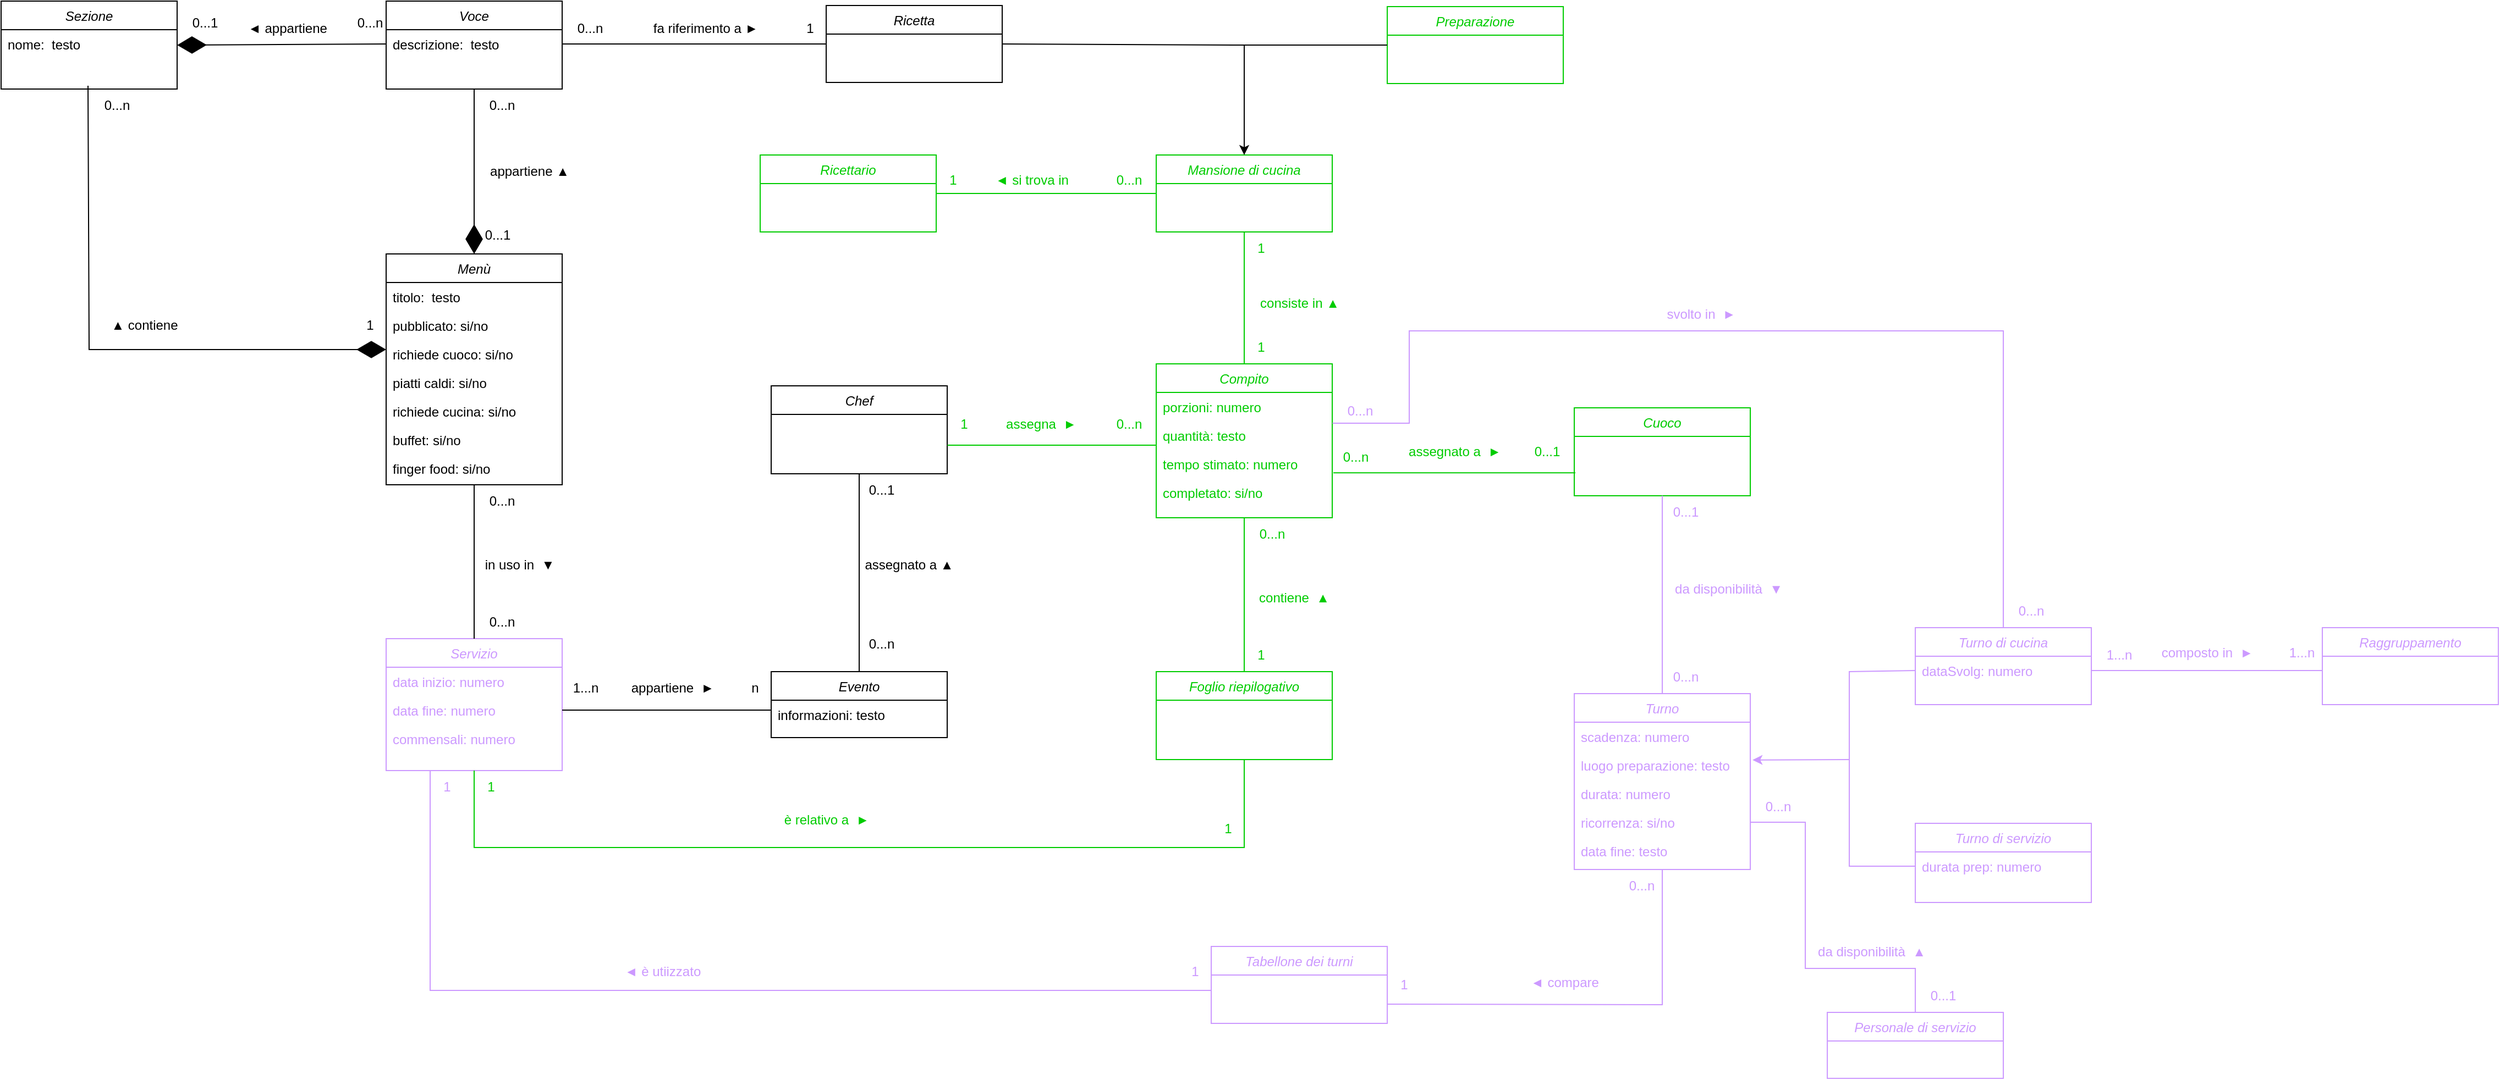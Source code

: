 <mxfile version="24.4.4" type="google">
  <diagram id="C5RBs43oDa-KdzZeNtuy" name="Page-1">
    <mxGraphModel grid="1" page="0" gridSize="10" guides="1" tooltips="1" connect="1" arrows="1" fold="1" pageScale="1" pageWidth="827" pageHeight="1169" math="0" shadow="0">
      <root>
        <mxCell id="WIyWlLk6GJQsqaUBKTNV-0" />
        <mxCell id="WIyWlLk6GJQsqaUBKTNV-1" parent="WIyWlLk6GJQsqaUBKTNV-0" />
        <mxCell id="zkfFHV4jXpPFQw0GAbJ--0" value="Menù" style="swimlane;fontStyle=2;align=center;verticalAlign=top;childLayout=stackLayout;horizontal=1;startSize=26;horizontalStack=0;resizeParent=1;resizeLast=0;collapsible=1;marginBottom=0;rounded=0;shadow=0;strokeWidth=1;" vertex="1" parent="WIyWlLk6GJQsqaUBKTNV-1">
          <mxGeometry x="-60" y="90" width="160" height="210" as="geometry">
            <mxRectangle x="230" y="140" width="160" height="26" as="alternateBounds" />
          </mxGeometry>
        </mxCell>
        <mxCell id="zkfFHV4jXpPFQw0GAbJ--1" value="titolo:  testo" style="text;align=left;verticalAlign=top;spacingLeft=4;spacingRight=4;overflow=hidden;rotatable=0;points=[[0,0.5],[1,0.5]];portConstraint=eastwest;" vertex="1" parent="zkfFHV4jXpPFQw0GAbJ--0">
          <mxGeometry y="26" width="160" height="26" as="geometry" />
        </mxCell>
        <mxCell id="zkfFHV4jXpPFQw0GAbJ--2" value="pubblicato: si/no" style="text;align=left;verticalAlign=top;spacingLeft=4;spacingRight=4;overflow=hidden;rotatable=0;points=[[0,0.5],[1,0.5]];portConstraint=eastwest;rounded=0;shadow=0;html=0;" vertex="1" parent="zkfFHV4jXpPFQw0GAbJ--0">
          <mxGeometry y="52" width="160" height="26" as="geometry" />
        </mxCell>
        <mxCell id="zkfFHV4jXpPFQw0GAbJ--3" value="richiede cuoco: si/no" style="text;align=left;verticalAlign=top;spacingLeft=4;spacingRight=4;overflow=hidden;rotatable=0;points=[[0,0.5],[1,0.5]];portConstraint=eastwest;rounded=0;shadow=0;html=0;" vertex="1" parent="zkfFHV4jXpPFQw0GAbJ--0">
          <mxGeometry y="78" width="160" height="26" as="geometry" />
        </mxCell>
        <mxCell id="mGwqEjagh3BnZBJXl3Ge-1" value="piatti caldi: si/no" style="text;align=left;verticalAlign=top;spacingLeft=4;spacingRight=4;overflow=hidden;rotatable=0;points=[[0,0.5],[1,0.5]];portConstraint=eastwest;rounded=0;shadow=0;html=0;" vertex="1" parent="zkfFHV4jXpPFQw0GAbJ--0">
          <mxGeometry y="104" width="160" height="26" as="geometry" />
        </mxCell>
        <mxCell id="mGwqEjagh3BnZBJXl3Ge-2" value="richiede cucina: si/no" style="text;align=left;verticalAlign=top;spacingLeft=4;spacingRight=4;overflow=hidden;rotatable=0;points=[[0,0.5],[1,0.5]];portConstraint=eastwest;rounded=0;shadow=0;html=0;" vertex="1" parent="zkfFHV4jXpPFQw0GAbJ--0">
          <mxGeometry y="130" width="160" height="26" as="geometry" />
        </mxCell>
        <mxCell id="mGwqEjagh3BnZBJXl3Ge-3" value="buffet: si/no" style="text;align=left;verticalAlign=top;spacingLeft=4;spacingRight=4;overflow=hidden;rotatable=0;points=[[0,0.5],[1,0.5]];portConstraint=eastwest;rounded=0;shadow=0;html=0;" vertex="1" parent="zkfFHV4jXpPFQw0GAbJ--0">
          <mxGeometry y="156" width="160" height="26" as="geometry" />
        </mxCell>
        <mxCell id="mGwqEjagh3BnZBJXl3Ge-4" value="finger food: si/no" style="text;align=left;verticalAlign=top;spacingLeft=4;spacingRight=4;overflow=hidden;rotatable=0;points=[[0,0.5],[1,0.5]];portConstraint=eastwest;rounded=0;shadow=0;html=0;" vertex="1" parent="zkfFHV4jXpPFQw0GAbJ--0">
          <mxGeometry y="182" width="160" height="26" as="geometry" />
        </mxCell>
        <mxCell id="mGwqEjagh3BnZBJXl3Ge-5" value="Voce" style="swimlane;fontStyle=2;align=center;verticalAlign=top;childLayout=stackLayout;horizontal=1;startSize=26;horizontalStack=0;resizeParent=1;resizeLast=0;collapsible=1;marginBottom=0;rounded=0;shadow=0;strokeWidth=1;" vertex="1" parent="WIyWlLk6GJQsqaUBKTNV-1">
          <mxGeometry x="-60" y="-140" width="160" height="80" as="geometry">
            <mxRectangle x="230" y="140" width="160" height="26" as="alternateBounds" />
          </mxGeometry>
        </mxCell>
        <mxCell id="mGwqEjagh3BnZBJXl3Ge-6" value="descrizione:  testo" style="text;align=left;verticalAlign=top;spacingLeft=4;spacingRight=4;overflow=hidden;rotatable=0;points=[[0,0.5],[1,0.5]];portConstraint=eastwest;" vertex="1" parent="mGwqEjagh3BnZBJXl3Ge-5">
          <mxGeometry y="26" width="160" height="26" as="geometry" />
        </mxCell>
        <mxCell id="mGwqEjagh3BnZBJXl3Ge-14" value="&lt;div&gt;appartiene ▲&lt;/div&gt;" style="text;html=1;align=center;verticalAlign=middle;resizable=0;points=[];autosize=1;strokeColor=none;fillColor=none;" vertex="1" parent="WIyWlLk6GJQsqaUBKTNV-1">
          <mxGeometry x="20" width="100" height="30" as="geometry" />
        </mxCell>
        <mxCell id="mGwqEjagh3BnZBJXl3Ge-15" value="Sezione" style="swimlane;fontStyle=2;align=center;verticalAlign=top;childLayout=stackLayout;horizontal=1;startSize=26;horizontalStack=0;resizeParent=1;resizeLast=0;collapsible=1;marginBottom=0;rounded=0;shadow=0;strokeWidth=1;" vertex="1" parent="WIyWlLk6GJQsqaUBKTNV-1">
          <mxGeometry x="-410" y="-140" width="160" height="80" as="geometry">
            <mxRectangle x="230" y="140" width="160" height="26" as="alternateBounds" />
          </mxGeometry>
        </mxCell>
        <mxCell id="mGwqEjagh3BnZBJXl3Ge-16" value="nome:  testo" style="text;align=left;verticalAlign=top;spacingLeft=4;spacingRight=4;overflow=hidden;rotatable=0;points=[[0,0.5],[1,0.5]];portConstraint=eastwest;" vertex="1" parent="mGwqEjagh3BnZBJXl3Ge-15">
          <mxGeometry y="26" width="160" height="26" as="geometry" />
        </mxCell>
        <mxCell id="mGwqEjagh3BnZBJXl3Ge-20" value="◄ appartiene" style="text;html=1;align=center;verticalAlign=middle;resizable=0;points=[];autosize=1;strokeColor=none;fillColor=none;" vertex="1" parent="WIyWlLk6GJQsqaUBKTNV-1">
          <mxGeometry x="-200" y="-130" width="100" height="30" as="geometry" />
        </mxCell>
        <mxCell id="mGwqEjagh3BnZBJXl3Ge-24" value="▲ contiene" style="text;html=1;align=center;verticalAlign=middle;resizable=0;points=[];autosize=1;strokeColor=none;fillColor=none;" vertex="1" parent="WIyWlLk6GJQsqaUBKTNV-1">
          <mxGeometry x="-320" y="140" width="80" height="30" as="geometry" />
        </mxCell>
        <mxCell id="mGwqEjagh3BnZBJXl3Ge-26" value="Ricetta" style="swimlane;fontStyle=2;align=center;verticalAlign=top;childLayout=stackLayout;horizontal=1;startSize=26;horizontalStack=0;resizeParent=1;resizeLast=0;collapsible=1;marginBottom=0;rounded=0;shadow=0;strokeWidth=1;" vertex="1" parent="WIyWlLk6GJQsqaUBKTNV-1">
          <mxGeometry x="340" y="-136" width="160" height="70" as="geometry">
            <mxRectangle x="230" y="140" width="160" height="26" as="alternateBounds" />
          </mxGeometry>
        </mxCell>
        <mxCell id="mGwqEjagh3BnZBJXl3Ge-33" value="0...n" style="text;html=1;align=center;verticalAlign=middle;resizable=0;points=[];autosize=1;strokeColor=none;fillColor=none;" vertex="1" parent="WIyWlLk6GJQsqaUBKTNV-1">
          <mxGeometry x="-100" y="-135" width="50" height="30" as="geometry" />
        </mxCell>
        <mxCell id="mGwqEjagh3BnZBJXl3Ge-34" value="0...1" style="text;html=1;align=center;verticalAlign=middle;resizable=0;points=[];autosize=1;strokeColor=none;fillColor=none;" vertex="1" parent="WIyWlLk6GJQsqaUBKTNV-1">
          <mxGeometry x="-250" y="-135" width="50" height="30" as="geometry" />
        </mxCell>
        <mxCell id="mGwqEjagh3BnZBJXl3Ge-36" value="0...n" style="text;html=1;align=center;verticalAlign=middle;resizable=0;points=[];autosize=1;strokeColor=none;fillColor=none;" vertex="1" parent="WIyWlLk6GJQsqaUBKTNV-1">
          <mxGeometry x="20" y="-60" width="50" height="30" as="geometry" />
        </mxCell>
        <mxCell id="mGwqEjagh3BnZBJXl3Ge-37" value="0...1" style="text;html=1;align=center;verticalAlign=middle;resizable=0;points=[];autosize=1;strokeColor=none;fillColor=none;" vertex="1" parent="WIyWlLk6GJQsqaUBKTNV-1">
          <mxGeometry x="16" y="58" width="50" height="30" as="geometry" />
        </mxCell>
        <mxCell id="mGwqEjagh3BnZBJXl3Ge-39" value="1" style="text;html=1;align=center;verticalAlign=middle;resizable=0;points=[];autosize=1;strokeColor=none;fillColor=none;" vertex="1" parent="WIyWlLk6GJQsqaUBKTNV-1">
          <mxGeometry x="-90" y="140" width="30" height="30" as="geometry" />
        </mxCell>
        <mxCell id="mGwqEjagh3BnZBJXl3Ge-40" value="0...n" style="text;html=1;align=center;verticalAlign=middle;resizable=0;points=[];autosize=1;strokeColor=none;fillColor=none;" vertex="1" parent="WIyWlLk6GJQsqaUBKTNV-1">
          <mxGeometry x="-330" y="-60" width="50" height="30" as="geometry" />
        </mxCell>
        <mxCell id="mGwqEjagh3BnZBJXl3Ge-42" value="" style="endArrow=none;html=1;rounded=0;entryX=0;entryY=0.5;entryDx=0;entryDy=0;exitX=1;exitY=0.5;exitDx=0;exitDy=0;" edge="1" parent="WIyWlLk6GJQsqaUBKTNV-1" source="mGwqEjagh3BnZBJXl3Ge-6" target="mGwqEjagh3BnZBJXl3Ge-26">
          <mxGeometry width="50" height="50" relative="1" as="geometry">
            <mxPoint x="150" y="-60" as="sourcePoint" />
            <mxPoint x="200" y="-110" as="targetPoint" />
          </mxGeometry>
        </mxCell>
        <mxCell id="mGwqEjagh3BnZBJXl3Ge-43" value="0...n" style="text;html=1;align=center;verticalAlign=middle;resizable=0;points=[];autosize=1;strokeColor=none;fillColor=none;" vertex="1" parent="WIyWlLk6GJQsqaUBKTNV-1">
          <mxGeometry x="100" y="-130" width="50" height="30" as="geometry" />
        </mxCell>
        <mxCell id="mGwqEjagh3BnZBJXl3Ge-44" value="1" style="text;html=1;align=center;verticalAlign=middle;resizable=0;points=[];autosize=1;strokeColor=none;fillColor=none;" vertex="1" parent="WIyWlLk6GJQsqaUBKTNV-1">
          <mxGeometry x="310" y="-130" width="30" height="30" as="geometry" />
        </mxCell>
        <mxCell id="mGwqEjagh3BnZBJXl3Ge-45" value="fa riferimento a ►" style="text;html=1;align=center;verticalAlign=middle;resizable=0;points=[];autosize=1;strokeColor=none;fillColor=none;" vertex="1" parent="WIyWlLk6GJQsqaUBKTNV-1">
          <mxGeometry x="170" y="-130" width="120" height="30" as="geometry" />
        </mxCell>
        <mxCell id="mGwqEjagh3BnZBJXl3Ge-46" value="Preparazione" style="swimlane;fontStyle=2;align=center;verticalAlign=top;childLayout=stackLayout;horizontal=1;startSize=26;horizontalStack=0;resizeParent=1;resizeLast=0;collapsible=1;marginBottom=0;rounded=0;shadow=0;strokeWidth=1;strokeColor=#00CC00;fontColor=#00CC00;" vertex="1" parent="WIyWlLk6GJQsqaUBKTNV-1">
          <mxGeometry x="850" y="-135" width="160" height="70" as="geometry">
            <mxRectangle x="230" y="140" width="160" height="26" as="alternateBounds" />
          </mxGeometry>
        </mxCell>
        <mxCell id="mGwqEjagh3BnZBJXl3Ge-47" value="" style="endArrow=none;html=1;rounded=0;entryX=0;entryY=0.5;entryDx=0;entryDy=0;exitX=1;exitY=0.5;exitDx=0;exitDy=0;" edge="1" parent="WIyWlLk6GJQsqaUBKTNV-1" source="mGwqEjagh3BnZBJXl3Ge-26" target="mGwqEjagh3BnZBJXl3Ge-46">
          <mxGeometry width="50" height="50" relative="1" as="geometry">
            <mxPoint x="570" y="-70" as="sourcePoint" />
            <mxPoint x="620" y="-120" as="targetPoint" />
            <Array as="points">
              <mxPoint x="710" y="-100" />
            </Array>
          </mxGeometry>
        </mxCell>
        <mxCell id="mGwqEjagh3BnZBJXl3Ge-48" value="Mansione di cucina" style="swimlane;fontStyle=2;align=center;verticalAlign=top;childLayout=stackLayout;horizontal=1;startSize=26;horizontalStack=0;resizeParent=1;resizeLast=0;collapsible=1;marginBottom=0;rounded=0;shadow=0;strokeWidth=1;strokeColor=#00CC00;fontColor=#00CC00;" vertex="1" parent="WIyWlLk6GJQsqaUBKTNV-1">
          <mxGeometry x="640" width="160" height="70" as="geometry">
            <mxRectangle x="230" y="140" width="160" height="26" as="alternateBounds" />
          </mxGeometry>
        </mxCell>
        <mxCell id="mGwqEjagh3BnZBJXl3Ge-49" value="Servizio" style="swimlane;fontStyle=2;align=center;verticalAlign=top;childLayout=stackLayout;horizontal=1;startSize=26;horizontalStack=0;resizeParent=1;resizeLast=0;collapsible=1;marginBottom=0;rounded=0;shadow=0;strokeWidth=1;fontColor=#CC99FF;strokeColor=#CC99FF;" vertex="1" parent="WIyWlLk6GJQsqaUBKTNV-1">
          <mxGeometry x="-60" y="440" width="160" height="120" as="geometry">
            <mxRectangle x="230" y="140" width="160" height="26" as="alternateBounds" />
          </mxGeometry>
        </mxCell>
        <mxCell id="mGwqEjagh3BnZBJXl3Ge-50" value="data inizio: numero" style="text;align=left;verticalAlign=top;spacingLeft=4;spacingRight=4;overflow=hidden;rotatable=0;points=[[0,0.5],[1,0.5]];portConstraint=eastwest;fontColor=#CC99FF;" vertex="1" parent="mGwqEjagh3BnZBJXl3Ge-49">
          <mxGeometry y="26" width="160" height="26" as="geometry" />
        </mxCell>
        <mxCell id="mGwqEjagh3BnZBJXl3Ge-51" value="data fine: numero" style="text;align=left;verticalAlign=top;spacingLeft=4;spacingRight=4;overflow=hidden;rotatable=0;points=[[0,0.5],[1,0.5]];portConstraint=eastwest;rounded=0;shadow=0;html=0;fontColor=#CC99FF;" vertex="1" parent="mGwqEjagh3BnZBJXl3Ge-49">
          <mxGeometry y="52" width="160" height="26" as="geometry" />
        </mxCell>
        <mxCell id="mGwqEjagh3BnZBJXl3Ge-52" value="commensali: numero" style="text;align=left;verticalAlign=top;spacingLeft=4;spacingRight=4;overflow=hidden;rotatable=0;points=[[0,0.5],[1,0.5]];portConstraint=eastwest;rounded=0;shadow=0;html=0;fontColor=#CC99FF;" vertex="1" parent="mGwqEjagh3BnZBJXl3Ge-49">
          <mxGeometry y="78" width="160" height="26" as="geometry" />
        </mxCell>
        <mxCell id="mGwqEjagh3BnZBJXl3Ge-58" value="" style="endArrow=none;html=1;rounded=0;entryX=0.5;entryY=1;entryDx=0;entryDy=0;exitX=0.5;exitY=0;exitDx=0;exitDy=0;" edge="1" parent="WIyWlLk6GJQsqaUBKTNV-1" source="mGwqEjagh3BnZBJXl3Ge-49" target="zkfFHV4jXpPFQw0GAbJ--0">
          <mxGeometry width="50" height="50" relative="1" as="geometry">
            <mxPoint x="-20" y="410" as="sourcePoint" />
            <mxPoint x="30" y="360" as="targetPoint" />
          </mxGeometry>
        </mxCell>
        <mxCell id="mGwqEjagh3BnZBJXl3Ge-59" value="0...n" style="text;html=1;align=center;verticalAlign=middle;resizable=0;points=[];autosize=1;strokeColor=none;fillColor=none;" vertex="1" parent="WIyWlLk6GJQsqaUBKTNV-1">
          <mxGeometry x="20" y="300" width="50" height="30" as="geometry" />
        </mxCell>
        <mxCell id="mGwqEjagh3BnZBJXl3Ge-60" value="0...n" style="text;html=1;align=center;verticalAlign=middle;resizable=0;points=[];autosize=1;strokeColor=none;fillColor=none;" vertex="1" parent="WIyWlLk6GJQsqaUBKTNV-1">
          <mxGeometry x="20" y="410" width="50" height="30" as="geometry" />
        </mxCell>
        <mxCell id="mGwqEjagh3BnZBJXl3Ge-62" value="in uso in&amp;nbsp; ▼" style="text;html=1;align=center;verticalAlign=middle;resizable=0;points=[];autosize=1;strokeColor=none;fillColor=none;" vertex="1" parent="WIyWlLk6GJQsqaUBKTNV-1">
          <mxGeometry x="16" y="358" width="90" height="30" as="geometry" />
        </mxCell>
        <mxCell id="mGwqEjagh3BnZBJXl3Ge-63" value="Compito" style="swimlane;fontStyle=2;align=center;verticalAlign=top;childLayout=stackLayout;horizontal=1;startSize=26;horizontalStack=0;resizeParent=1;resizeLast=0;collapsible=1;marginBottom=0;rounded=0;shadow=0;strokeWidth=1;strokeColor=#00CC00;fontColor=#00CC00;" vertex="1" parent="WIyWlLk6GJQsqaUBKTNV-1">
          <mxGeometry x="640" y="190" width="160" height="140" as="geometry">
            <mxRectangle x="230" y="140" width="160" height="26" as="alternateBounds" />
          </mxGeometry>
        </mxCell>
        <mxCell id="mGwqEjagh3BnZBJXl3Ge-84" value="porzioni: numero&#xa;" style="text;align=left;verticalAlign=top;spacingLeft=4;spacingRight=4;overflow=hidden;rotatable=0;points=[[0,0.5],[1,0.5]];portConstraint=eastwest;fontColor=#00CC00;" vertex="1" parent="mGwqEjagh3BnZBJXl3Ge-63">
          <mxGeometry y="26" width="160" height="26" as="geometry" />
        </mxCell>
        <mxCell id="mGwqEjagh3BnZBJXl3Ge-85" value="quantità: testo&#xa;" style="text;align=left;verticalAlign=top;spacingLeft=4;spacingRight=4;overflow=hidden;rotatable=0;points=[[0,0.5],[1,0.5]];portConstraint=eastwest;fontColor=#00CC00;" vertex="1" parent="mGwqEjagh3BnZBJXl3Ge-63">
          <mxGeometry y="52" width="160" height="26" as="geometry" />
        </mxCell>
        <mxCell id="mGwqEjagh3BnZBJXl3Ge-86" value="tempo stimato: numero" style="text;align=left;verticalAlign=top;spacingLeft=4;spacingRight=4;overflow=hidden;rotatable=0;points=[[0,0.5],[1,0.5]];portConstraint=eastwest;fontColor=#00CC00;" vertex="1" parent="mGwqEjagh3BnZBJXl3Ge-63">
          <mxGeometry y="78" width="160" height="26" as="geometry" />
        </mxCell>
        <mxCell id="mGwqEjagh3BnZBJXl3Ge-87" value="completato: si/no" style="text;align=left;verticalAlign=top;spacingLeft=4;spacingRight=4;overflow=hidden;rotatable=0;points=[[0,0.5],[1,0.5]];portConstraint=eastwest;fontColor=#00CC00;" vertex="1" parent="mGwqEjagh3BnZBJXl3Ge-63">
          <mxGeometry y="104" width="160" height="26" as="geometry" />
        </mxCell>
        <mxCell id="mGwqEjagh3BnZBJXl3Ge-64" value="Evento" style="swimlane;fontStyle=2;align=center;verticalAlign=top;childLayout=stackLayout;horizontal=1;startSize=26;horizontalStack=0;resizeParent=1;resizeLast=0;collapsible=1;marginBottom=0;rounded=0;shadow=0;strokeWidth=1;" vertex="1" parent="WIyWlLk6GJQsqaUBKTNV-1">
          <mxGeometry x="290" y="470" width="160" height="60" as="geometry">
            <mxRectangle x="230" y="140" width="160" height="26" as="alternateBounds" />
          </mxGeometry>
        </mxCell>
        <mxCell id="mGwqEjagh3BnZBJXl3Ge-65" value="informazioni: testo" style="text;align=left;verticalAlign=top;spacingLeft=4;spacingRight=4;overflow=hidden;rotatable=0;points=[[0,0.5],[1,0.5]];portConstraint=eastwest;" vertex="1" parent="mGwqEjagh3BnZBJXl3Ge-64">
          <mxGeometry y="26" width="160" height="26" as="geometry" />
        </mxCell>
        <mxCell id="mGwqEjagh3BnZBJXl3Ge-68" value="Chef" style="swimlane;fontStyle=2;align=center;verticalAlign=top;childLayout=stackLayout;horizontal=1;startSize=26;horizontalStack=0;resizeParent=1;resizeLast=0;collapsible=1;marginBottom=0;rounded=0;shadow=0;strokeWidth=1;" vertex="1" parent="WIyWlLk6GJQsqaUBKTNV-1">
          <mxGeometry x="290" y="210" width="160" height="80" as="geometry">
            <mxRectangle x="230" y="140" width="160" height="26" as="alternateBounds" />
          </mxGeometry>
        </mxCell>
        <mxCell id="mGwqEjagh3BnZBJXl3Ge-72" value="Ricettario" style="swimlane;fontStyle=2;align=center;verticalAlign=top;childLayout=stackLayout;horizontal=1;startSize=26;horizontalStack=0;resizeParent=1;resizeLast=0;collapsible=1;marginBottom=0;rounded=0;shadow=0;strokeWidth=1;strokeColor=#00CC00;fontColor=#00CC00;" vertex="1" parent="WIyWlLk6GJQsqaUBKTNV-1">
          <mxGeometry x="280" width="160" height="70" as="geometry">
            <mxRectangle x="230" y="140" width="160" height="26" as="alternateBounds" />
          </mxGeometry>
        </mxCell>
        <mxCell id="mGwqEjagh3BnZBJXl3Ge-73" value="" style="endArrow=classic;html=1;rounded=0;entryX=0.5;entryY=0;entryDx=0;entryDy=0;" edge="1" parent="WIyWlLk6GJQsqaUBKTNV-1" target="mGwqEjagh3BnZBJXl3Ge-48">
          <mxGeometry width="50" height="50" relative="1" as="geometry">
            <mxPoint x="720" y="-100" as="sourcePoint" />
            <mxPoint x="730" y="-50" as="targetPoint" />
          </mxGeometry>
        </mxCell>
        <mxCell id="mGwqEjagh3BnZBJXl3Ge-74" value="" style="endArrow=none;html=1;rounded=0;entryX=0;entryY=0.5;entryDx=0;entryDy=0;exitX=1;exitY=0.5;exitDx=0;exitDy=0;strokeColor=#00CC00;" edge="1" parent="WIyWlLk6GJQsqaUBKTNV-1" source="mGwqEjagh3BnZBJXl3Ge-72" target="mGwqEjagh3BnZBJXl3Ge-48">
          <mxGeometry width="50" height="50" relative="1" as="geometry">
            <mxPoint x="500" y="110" as="sourcePoint" />
            <mxPoint x="550" y="60" as="targetPoint" />
          </mxGeometry>
        </mxCell>
        <mxCell id="mGwqEjagh3BnZBJXl3Ge-75" value="0...n" style="text;html=1;align=center;verticalAlign=middle;resizable=0;points=[];autosize=1;strokeColor=none;fillColor=none;fontColor=#00CC00;" vertex="1" parent="WIyWlLk6GJQsqaUBKTNV-1">
          <mxGeometry x="590" y="8" width="50" height="30" as="geometry" />
        </mxCell>
        <mxCell id="mGwqEjagh3BnZBJXl3Ge-76" value="1" style="text;html=1;align=center;verticalAlign=middle;resizable=0;points=[];autosize=1;strokeColor=none;fillColor=none;fontColor=#00CC00;" vertex="1" parent="WIyWlLk6GJQsqaUBKTNV-1">
          <mxGeometry x="440" y="8" width="30" height="30" as="geometry" />
        </mxCell>
        <mxCell id="mGwqEjagh3BnZBJXl3Ge-77" value="&amp;nbsp;◄ si trova in" style="text;html=1;align=center;verticalAlign=middle;resizable=0;points=[];autosize=1;strokeColor=none;fillColor=none;fontColor=#00CC00;" vertex="1" parent="WIyWlLk6GJQsqaUBKTNV-1">
          <mxGeometry x="480" y="8" width="90" height="30" as="geometry" />
        </mxCell>
        <mxCell id="mGwqEjagh3BnZBJXl3Ge-78" value="" style="endArrow=none;html=1;rounded=0;entryX=0;entryY=0.5;entryDx=0;entryDy=0;exitX=1;exitY=0.5;exitDx=0;exitDy=0;" edge="1" parent="WIyWlLk6GJQsqaUBKTNV-1" source="mGwqEjagh3BnZBJXl3Ge-51">
          <mxGeometry width="50" height="50" relative="1" as="geometry">
            <mxPoint x="160" y="530" as="sourcePoint" />
            <mxPoint x="290" y="505" as="targetPoint" />
          </mxGeometry>
        </mxCell>
        <mxCell id="mGwqEjagh3BnZBJXl3Ge-79" value="" style="endArrow=none;html=1;rounded=0;entryX=0.5;entryY=1;entryDx=0;entryDy=0;exitX=0.5;exitY=0;exitDx=0;exitDy=0;" edge="1" parent="WIyWlLk6GJQsqaUBKTNV-1" source="mGwqEjagh3BnZBJXl3Ge-64" target="mGwqEjagh3BnZBJXl3Ge-68">
          <mxGeometry width="50" height="50" relative="1" as="geometry">
            <mxPoint x="320" y="390" as="sourcePoint" />
            <mxPoint x="370" y="340" as="targetPoint" />
          </mxGeometry>
        </mxCell>
        <mxCell id="mGwqEjagh3BnZBJXl3Ge-80" value="" style="endArrow=none;html=1;rounded=0;exitX=1.001;exitY=1.078;exitDx=0;exitDy=0;exitPerimeter=0;strokeColor=#00CC00;" edge="1" parent="WIyWlLk6GJQsqaUBKTNV-1">
          <mxGeometry width="50" height="50" relative="1" as="geometry">
            <mxPoint x="450.16" y="264.028" as="sourcePoint" />
            <mxPoint x="640" y="264" as="targetPoint" />
          </mxGeometry>
        </mxCell>
        <mxCell id="mGwqEjagh3BnZBJXl3Ge-81" value="" style="endArrow=none;html=1;rounded=0;entryX=0.5;entryY=1;entryDx=0;entryDy=0;exitX=0.5;exitY=0;exitDx=0;exitDy=0;strokeColor=#00CC00;" edge="1" parent="WIyWlLk6GJQsqaUBKTNV-1" source="mGwqEjagh3BnZBJXl3Ge-63" target="mGwqEjagh3BnZBJXl3Ge-48">
          <mxGeometry width="50" height="50" relative="1" as="geometry">
            <mxPoint x="680" y="160" as="sourcePoint" />
            <mxPoint x="730" y="110" as="targetPoint" />
          </mxGeometry>
        </mxCell>
        <mxCell id="mGwqEjagh3BnZBJXl3Ge-89" value="1" style="text;html=1;align=center;verticalAlign=middle;resizable=0;points=[];autosize=1;strokeColor=none;fillColor=none;fontColor=#00CC00;" vertex="1" parent="WIyWlLk6GJQsqaUBKTNV-1">
          <mxGeometry x="720" y="160" width="30" height="30" as="geometry" />
        </mxCell>
        <mxCell id="mGwqEjagh3BnZBJXl3Ge-90" value="1" style="text;html=1;align=center;verticalAlign=middle;resizable=0;points=[];autosize=1;strokeColor=none;fillColor=none;fontColor=#00CC00;" vertex="1" parent="WIyWlLk6GJQsqaUBKTNV-1">
          <mxGeometry x="720" y="70" width="30" height="30" as="geometry" />
        </mxCell>
        <mxCell id="mGwqEjagh3BnZBJXl3Ge-91" value="consiste in ▲" style="text;html=1;align=center;verticalAlign=middle;resizable=0;points=[];autosize=1;strokeColor=none;fillColor=none;fontColor=#00CC00;" vertex="1" parent="WIyWlLk6GJQsqaUBKTNV-1">
          <mxGeometry x="720" y="120" width="100" height="30" as="geometry" />
        </mxCell>
        <mxCell id="mGwqEjagh3BnZBJXl3Ge-92" value="1" style="text;html=1;align=center;verticalAlign=middle;resizable=0;points=[];autosize=1;strokeColor=none;fillColor=none;fontColor=#00CC00;" vertex="1" parent="WIyWlLk6GJQsqaUBKTNV-1">
          <mxGeometry x="450" y="230" width="30" height="30" as="geometry" />
        </mxCell>
        <mxCell id="mGwqEjagh3BnZBJXl3Ge-93" value="0...n" style="text;html=1;align=center;verticalAlign=middle;resizable=0;points=[];autosize=1;strokeColor=none;fillColor=none;fontColor=#00CC00;" vertex="1" parent="WIyWlLk6GJQsqaUBKTNV-1">
          <mxGeometry x="590" y="230" width="50" height="30" as="geometry" />
        </mxCell>
        <mxCell id="mGwqEjagh3BnZBJXl3Ge-94" value="assegna&amp;nbsp; ►" style="text;html=1;align=center;verticalAlign=middle;resizable=0;points=[];autosize=1;strokeColor=none;fillColor=none;fontColor=#00CC00;" vertex="1" parent="WIyWlLk6GJQsqaUBKTNV-1">
          <mxGeometry x="490" y="230" width="90" height="30" as="geometry" />
        </mxCell>
        <mxCell id="mGwqEjagh3BnZBJXl3Ge-95" value="0...1" style="text;html=1;align=center;verticalAlign=middle;resizable=0;points=[];autosize=1;strokeColor=none;fillColor=none;" vertex="1" parent="WIyWlLk6GJQsqaUBKTNV-1">
          <mxGeometry x="365" y="290" width="50" height="30" as="geometry" />
        </mxCell>
        <mxCell id="mGwqEjagh3BnZBJXl3Ge-96" value="0...n" style="text;html=1;align=center;verticalAlign=middle;resizable=0;points=[];autosize=1;strokeColor=none;fillColor=none;" vertex="1" parent="WIyWlLk6GJQsqaUBKTNV-1">
          <mxGeometry x="365" y="430" width="50" height="30" as="geometry" />
        </mxCell>
        <mxCell id="mGwqEjagh3BnZBJXl3Ge-97" value="assegnato a ▲" style="text;html=1;align=center;verticalAlign=middle;resizable=0;points=[];autosize=1;strokeColor=none;fillColor=none;" vertex="1" parent="WIyWlLk6GJQsqaUBKTNV-1">
          <mxGeometry x="365" y="358" width="100" height="30" as="geometry" />
        </mxCell>
        <mxCell id="mGwqEjagh3BnZBJXl3Ge-98" value="1...n" style="text;html=1;align=center;verticalAlign=middle;resizable=0;points=[];autosize=1;strokeColor=none;fillColor=none;" vertex="1" parent="WIyWlLk6GJQsqaUBKTNV-1">
          <mxGeometry x="96" y="470" width="50" height="30" as="geometry" />
        </mxCell>
        <mxCell id="mGwqEjagh3BnZBJXl3Ge-99" value="n" style="text;html=1;align=center;verticalAlign=middle;resizable=0;points=[];autosize=1;strokeColor=none;fillColor=none;" vertex="1" parent="WIyWlLk6GJQsqaUBKTNV-1">
          <mxGeometry x="260" y="470" width="30" height="30" as="geometry" />
        </mxCell>
        <mxCell id="mGwqEjagh3BnZBJXl3Ge-100" value="appartiene&amp;nbsp; ►" style="text;html=1;align=center;verticalAlign=middle;resizable=0;points=[];autosize=1;strokeColor=none;fillColor=none;" vertex="1" parent="WIyWlLk6GJQsqaUBKTNV-1">
          <mxGeometry x="150" y="470" width="100" height="30" as="geometry" />
        </mxCell>
        <mxCell id="mGwqEjagh3BnZBJXl3Ge-124" value="Turno" style="swimlane;fontStyle=2;align=center;verticalAlign=top;childLayout=stackLayout;horizontal=1;startSize=26;horizontalStack=0;resizeParent=1;resizeLast=0;collapsible=1;marginBottom=0;rounded=0;shadow=0;strokeWidth=1;fontColor=#CC99FF;strokeColor=#CC99FF;" vertex="1" parent="WIyWlLk6GJQsqaUBKTNV-1">
          <mxGeometry x="1020" y="490" width="160" height="160" as="geometry">
            <mxRectangle x="230" y="140" width="160" height="26" as="alternateBounds" />
          </mxGeometry>
        </mxCell>
        <mxCell id="mGwqEjagh3BnZBJXl3Ge-125" value="scadenza: numero&#xa;" style="text;align=left;verticalAlign=top;spacingLeft=4;spacingRight=4;overflow=hidden;rotatable=0;points=[[0,0.5],[1,0.5]];portConstraint=eastwest;fontColor=#CC99FF;" vertex="1" parent="mGwqEjagh3BnZBJXl3Ge-124">
          <mxGeometry y="26" width="160" height="26" as="geometry" />
        </mxCell>
        <mxCell id="mGwqEjagh3BnZBJXl3Ge-126" value="luogo preparazione: testo&#xa;" style="text;align=left;verticalAlign=top;spacingLeft=4;spacingRight=4;overflow=hidden;rotatable=0;points=[[0,0.5],[1,0.5]];portConstraint=eastwest;fontColor=#CC99FF;" vertex="1" parent="mGwqEjagh3BnZBJXl3Ge-124">
          <mxGeometry y="52" width="160" height="26" as="geometry" />
        </mxCell>
        <mxCell id="mGwqEjagh3BnZBJXl3Ge-127" value="durata: numero" style="text;align=left;verticalAlign=top;spacingLeft=4;spacingRight=4;overflow=hidden;rotatable=0;points=[[0,0.5],[1,0.5]];portConstraint=eastwest;fontColor=#CC99FF;" vertex="1" parent="mGwqEjagh3BnZBJXl3Ge-124">
          <mxGeometry y="78" width="160" height="26" as="geometry" />
        </mxCell>
        <mxCell id="mGwqEjagh3BnZBJXl3Ge-128" value="ricorrenza: si/no" style="text;align=left;verticalAlign=top;spacingLeft=4;spacingRight=4;overflow=hidden;rotatable=0;points=[[0,0.5],[1,0.5]];portConstraint=eastwest;fontColor=#CC99FF;" vertex="1" parent="mGwqEjagh3BnZBJXl3Ge-124">
          <mxGeometry y="104" width="160" height="26" as="geometry" />
        </mxCell>
        <mxCell id="mGwqEjagh3BnZBJXl3Ge-129" value="data fine: testo" style="text;align=left;verticalAlign=top;spacingLeft=4;spacingRight=4;overflow=hidden;rotatable=0;points=[[0,0.5],[1,0.5]];portConstraint=eastwest;fontColor=#CC99FF;" vertex="1" parent="mGwqEjagh3BnZBJXl3Ge-124">
          <mxGeometry y="130" width="160" height="26" as="geometry" />
        </mxCell>
        <mxCell id="ZVo9IGKxRaKWGuEntM6u-0" value="" style="endArrow=diamondThin;endFill=1;endSize=24;html=1;rounded=0;entryX=0;entryY=0.5;entryDx=0;entryDy=0;exitX=-0.02;exitY=-0.1;exitDx=0;exitDy=0;exitPerimeter=0;" edge="1" parent="WIyWlLk6GJQsqaUBKTNV-1" source="mGwqEjagh3BnZBJXl3Ge-40">
          <mxGeometry width="160" relative="1" as="geometry">
            <mxPoint x="-330" y="-50" as="sourcePoint" />
            <mxPoint x="-60" y="177" as="targetPoint" />
            <Array as="points">
              <mxPoint x="-330" y="177" />
            </Array>
          </mxGeometry>
        </mxCell>
        <mxCell id="ZVo9IGKxRaKWGuEntM6u-1" value="" style="endArrow=diamondThin;endFill=1;endSize=24;html=1;rounded=0;entryX=0.5;entryY=0;entryDx=0;entryDy=0;" edge="1" parent="WIyWlLk6GJQsqaUBKTNV-1" target="zkfFHV4jXpPFQw0GAbJ--0">
          <mxGeometry width="160" relative="1" as="geometry">
            <mxPoint x="20" y="-60" as="sourcePoint" />
            <mxPoint x="30" y="14.5" as="targetPoint" />
          </mxGeometry>
        </mxCell>
        <mxCell id="ZVo9IGKxRaKWGuEntM6u-2" value="" style="endArrow=diamondThin;endFill=1;endSize=24;html=1;rounded=0;entryX=1;entryY=0.5;entryDx=0;entryDy=0;exitX=0;exitY=0.5;exitDx=0;exitDy=0;" edge="1" parent="WIyWlLk6GJQsqaUBKTNV-1" source="mGwqEjagh3BnZBJXl3Ge-6" target="mGwqEjagh3BnZBJXl3Ge-15">
          <mxGeometry width="160" relative="1" as="geometry">
            <mxPoint x="-220" as="sourcePoint" />
            <mxPoint x="-60" as="targetPoint" />
          </mxGeometry>
        </mxCell>
        <mxCell id="ZVo9IGKxRaKWGuEntM6u-5" value="Cuoco" style="swimlane;fontStyle=2;align=center;verticalAlign=top;childLayout=stackLayout;horizontal=1;startSize=26;horizontalStack=0;resizeParent=1;resizeLast=0;collapsible=1;marginBottom=0;rounded=0;shadow=0;strokeWidth=1;strokeColor=#00CC00;fontColor=#00CC00;" vertex="1" parent="WIyWlLk6GJQsqaUBKTNV-1">
          <mxGeometry x="1020" y="230" width="160" height="80" as="geometry">
            <mxRectangle x="230" y="140" width="160" height="26" as="alternateBounds" />
          </mxGeometry>
        </mxCell>
        <mxCell id="ZVo9IGKxRaKWGuEntM6u-10" value="" style="endArrow=none;html=1;rounded=0;exitX=1;exitY=0.5;exitDx=0;exitDy=0;strokeColor=#00CC00;" edge="1" parent="WIyWlLk6GJQsqaUBKTNV-1">
          <mxGeometry width="50" height="50" relative="1" as="geometry">
            <mxPoint x="801" y="289.17" as="sourcePoint" />
            <mxPoint x="1021" y="289.17" as="targetPoint" />
          </mxGeometry>
        </mxCell>
        <mxCell id="ZVo9IGKxRaKWGuEntM6u-11" value="0...n" style="text;html=1;align=center;verticalAlign=middle;resizable=0;points=[];autosize=1;strokeColor=none;fillColor=none;fontColor=#00CC00;" vertex="1" parent="WIyWlLk6GJQsqaUBKTNV-1">
          <mxGeometry x="796" y="260" width="50" height="30" as="geometry" />
        </mxCell>
        <mxCell id="ZVo9IGKxRaKWGuEntM6u-12" value="0...1" style="text;html=1;align=center;verticalAlign=middle;resizable=0;points=[];autosize=1;strokeColor=none;fillColor=none;fontColor=#00CC00;" vertex="1" parent="WIyWlLk6GJQsqaUBKTNV-1">
          <mxGeometry x="970" y="255" width="50" height="30" as="geometry" />
        </mxCell>
        <mxCell id="ZVo9IGKxRaKWGuEntM6u-13" value="assegnato a&amp;nbsp; ►" style="text;html=1;align=center;verticalAlign=middle;resizable=0;points=[];autosize=1;strokeColor=none;fillColor=none;fontColor=#00CC00;" vertex="1" parent="WIyWlLk6GJQsqaUBKTNV-1">
          <mxGeometry x="856" y="255" width="110" height="30" as="geometry" />
        </mxCell>
        <mxCell id="ZVo9IGKxRaKWGuEntM6u-14" value="" style="endArrow=none;html=1;rounded=0;entryX=0.5;entryY=1;entryDx=0;entryDy=0;exitX=0.5;exitY=0;exitDx=0;exitDy=0;strokeColor=#CC99FF;" edge="1" parent="WIyWlLk6GJQsqaUBKTNV-1" source="mGwqEjagh3BnZBJXl3Ge-124" target="ZVo9IGKxRaKWGuEntM6u-5">
          <mxGeometry width="50" height="50" relative="1" as="geometry">
            <mxPoint x="1100" y="420" as="sourcePoint" />
            <mxPoint x="1150" y="370" as="targetPoint" />
          </mxGeometry>
        </mxCell>
        <mxCell id="ZVo9IGKxRaKWGuEntM6u-15" value="0...1" style="text;html=1;align=center;verticalAlign=middle;resizable=0;points=[];autosize=1;strokeColor=none;fillColor=none;fontColor=#CC99FF;" vertex="1" parent="WIyWlLk6GJQsqaUBKTNV-1">
          <mxGeometry x="1096" y="310" width="50" height="30" as="geometry" />
        </mxCell>
        <mxCell id="ZVo9IGKxRaKWGuEntM6u-16" value="0...n" style="text;html=1;align=center;verticalAlign=middle;resizable=0;points=[];autosize=1;strokeColor=none;fillColor=none;fontColor=#CC99FF;" vertex="1" parent="WIyWlLk6GJQsqaUBKTNV-1">
          <mxGeometry x="1096" y="460" width="50" height="30" as="geometry" />
        </mxCell>
        <mxCell id="ZVo9IGKxRaKWGuEntM6u-17" value="da disponibilità&amp;nbsp; ▼" style="text;html=1;align=center;verticalAlign=middle;resizable=0;points=[];autosize=1;strokeColor=none;fillColor=none;fontColor=#CC99FF;" vertex="1" parent="WIyWlLk6GJQsqaUBKTNV-1">
          <mxGeometry x="1100" y="380" width="120" height="30" as="geometry" />
        </mxCell>
        <mxCell id="ZVo9IGKxRaKWGuEntM6u-18" value="Foglio riepilogativo" style="swimlane;fontStyle=2;align=center;verticalAlign=top;childLayout=stackLayout;horizontal=1;startSize=26;horizontalStack=0;resizeParent=1;resizeLast=0;collapsible=1;marginBottom=0;rounded=0;shadow=0;strokeWidth=1;strokeColor=#00CC00;fontColor=#00CC00;" vertex="1" parent="WIyWlLk6GJQsqaUBKTNV-1">
          <mxGeometry x="640" y="470" width="160" height="80" as="geometry">
            <mxRectangle x="230" y="140" width="160" height="26" as="alternateBounds" />
          </mxGeometry>
        </mxCell>
        <mxCell id="ZVo9IGKxRaKWGuEntM6u-23" value="" style="endArrow=none;html=1;rounded=0;entryX=0.5;entryY=1;entryDx=0;entryDy=0;exitX=0.5;exitY=0;exitDx=0;exitDy=0;strokeColor=#00CC00;" edge="1" parent="WIyWlLk6GJQsqaUBKTNV-1" source="ZVo9IGKxRaKWGuEntM6u-18" target="mGwqEjagh3BnZBJXl3Ge-63">
          <mxGeometry width="50" height="50" relative="1" as="geometry">
            <mxPoint x="680" y="450" as="sourcePoint" />
            <mxPoint x="740" y="380" as="targetPoint" />
          </mxGeometry>
        </mxCell>
        <mxCell id="ZVo9IGKxRaKWGuEntM6u-24" value="1" style="text;html=1;align=center;verticalAlign=middle;resizable=0;points=[];autosize=1;fontColor=#00CC00;" vertex="1" parent="WIyWlLk6GJQsqaUBKTNV-1">
          <mxGeometry x="720" y="440" width="30" height="30" as="geometry" />
        </mxCell>
        <mxCell id="ZVo9IGKxRaKWGuEntM6u-25" value="0...n" style="text;html=1;align=center;verticalAlign=middle;resizable=0;points=[];autosize=1;fontColor=#00CC00;" vertex="1" parent="WIyWlLk6GJQsqaUBKTNV-1">
          <mxGeometry x="720" y="330" width="50" height="30" as="geometry" />
        </mxCell>
        <mxCell id="ZVo9IGKxRaKWGuEntM6u-26" value="contiene&amp;nbsp; ▲" style="text;html=1;align=center;verticalAlign=middle;resizable=0;points=[];autosize=1;fontColor=#00CC00;" vertex="1" parent="WIyWlLk6GJQsqaUBKTNV-1">
          <mxGeometry x="720" y="388" width="90" height="30" as="geometry" />
        </mxCell>
        <mxCell id="ZVo9IGKxRaKWGuEntM6u-27" value="" style="endArrow=none;html=1;rounded=0;entryX=0.5;entryY=1;entryDx=0;entryDy=0;exitX=0.5;exitY=1;exitDx=0;exitDy=0;strokeColor=#00CC00;" edge="1" parent="WIyWlLk6GJQsqaUBKTNV-1" source="mGwqEjagh3BnZBJXl3Ge-49" target="ZVo9IGKxRaKWGuEntM6u-18">
          <mxGeometry width="50" height="50" relative="1" as="geometry">
            <mxPoint x="530" y="690" as="sourcePoint" />
            <mxPoint x="580" y="640" as="targetPoint" />
            <Array as="points">
              <mxPoint x="20" y="630" />
              <mxPoint x="720" y="630" />
            </Array>
          </mxGeometry>
        </mxCell>
        <mxCell id="ZVo9IGKxRaKWGuEntM6u-28" value="è relativo a&amp;nbsp; ►" style="text;html=1;align=center;verticalAlign=middle;resizable=0;points=[];autosize=1;strokeColor=none;fillColor=none;fontColor=#00CC00;" vertex="1" parent="WIyWlLk6GJQsqaUBKTNV-1">
          <mxGeometry x="290" y="590" width="100" height="30" as="geometry" />
        </mxCell>
        <mxCell id="ZVo9IGKxRaKWGuEntM6u-29" value="1" style="text;html=1;align=center;verticalAlign=middle;resizable=0;points=[];autosize=1;strokeColor=none;fillColor=none;fontColor=#00CC00;" vertex="1" parent="WIyWlLk6GJQsqaUBKTNV-1">
          <mxGeometry x="20" y="560" width="30" height="30" as="geometry" />
        </mxCell>
        <mxCell id="ZVo9IGKxRaKWGuEntM6u-30" value="1" style="text;html=1;align=center;verticalAlign=middle;resizable=0;points=[];autosize=1;strokeColor=none;fillColor=none;fontColor=#00CC00;" vertex="1" parent="WIyWlLk6GJQsqaUBKTNV-1">
          <mxGeometry x="690" y="598" width="30" height="30" as="geometry" />
        </mxCell>
        <mxCell id="ZVo9IGKxRaKWGuEntM6u-48" value="Tabellone dei turni" style="swimlane;fontStyle=2;align=center;verticalAlign=top;childLayout=stackLayout;horizontal=1;startSize=26;horizontalStack=0;resizeParent=1;resizeLast=0;collapsible=1;marginBottom=0;rounded=0;shadow=0;strokeWidth=1;fontColor=#CC99FF;strokeColor=#CC99FF;" vertex="1" parent="WIyWlLk6GJQsqaUBKTNV-1">
          <mxGeometry x="690" y="720" width="160" height="70" as="geometry">
            <mxRectangle x="230" y="140" width="160" height="26" as="alternateBounds" />
          </mxGeometry>
        </mxCell>
        <mxCell id="ZVo9IGKxRaKWGuEntM6u-54" value="" style="endArrow=none;html=1;rounded=0;entryX=0.5;entryY=1;entryDx=0;entryDy=0;exitX=1;exitY=0.75;exitDx=0;exitDy=0;strokeColor=#CC99FF;" edge="1" parent="WIyWlLk6GJQsqaUBKTNV-1" source="ZVo9IGKxRaKWGuEntM6u-48" target="mGwqEjagh3BnZBJXl3Ge-124">
          <mxGeometry width="50" height="50" relative="1" as="geometry">
            <mxPoint x="1010" y="750" as="sourcePoint" />
            <mxPoint x="1060" y="700" as="targetPoint" />
            <Array as="points">
              <mxPoint x="1100" y="773" />
            </Array>
          </mxGeometry>
        </mxCell>
        <mxCell id="ZVo9IGKxRaKWGuEntM6u-55" value="" style="endArrow=none;html=1;rounded=0;exitX=0.25;exitY=1;exitDx=0;exitDy=0;strokeColor=#CC99FF;" edge="1" parent="WIyWlLk6GJQsqaUBKTNV-1" source="mGwqEjagh3BnZBJXl3Ge-49">
          <mxGeometry width="50" height="50" relative="1" as="geometry">
            <mxPoint x="460" y="790" as="sourcePoint" />
            <mxPoint x="690" y="760" as="targetPoint" />
            <Array as="points">
              <mxPoint x="-20" y="760" />
            </Array>
          </mxGeometry>
        </mxCell>
        <mxCell id="ZVo9IGKxRaKWGuEntM6u-56" value="◄ compare" style="text;html=1;align=center;verticalAlign=middle;resizable=0;points=[];autosize=1;strokeColor=none;fillColor=none;fontColor=#CC99FF;" vertex="1" parent="WIyWlLk6GJQsqaUBKTNV-1">
          <mxGeometry x="966" y="738" width="90" height="30" as="geometry" />
        </mxCell>
        <mxCell id="ZVo9IGKxRaKWGuEntM6u-57" value="0...n" style="text;html=1;align=center;verticalAlign=middle;resizable=0;points=[];autosize=1;strokeColor=none;fillColor=none;fontColor=#CC99FF;" vertex="1" parent="WIyWlLk6GJQsqaUBKTNV-1">
          <mxGeometry x="1056" y="650" width="50" height="30" as="geometry" />
        </mxCell>
        <mxCell id="ZVo9IGKxRaKWGuEntM6u-58" value="1" style="text;html=1;align=center;verticalAlign=middle;resizable=0;points=[];autosize=1;strokeColor=none;fillColor=none;fontColor=#CC99FF;" vertex="1" parent="WIyWlLk6GJQsqaUBKTNV-1">
          <mxGeometry x="850" y="740" width="30" height="30" as="geometry" />
        </mxCell>
        <mxCell id="ZVo9IGKxRaKWGuEntM6u-59" value="◄ è utiizzato" style="text;html=1;align=center;verticalAlign=middle;resizable=0;points=[];autosize=1;strokeColor=none;fillColor=none;fontColor=#CC99FF;" vertex="1" parent="WIyWlLk6GJQsqaUBKTNV-1">
          <mxGeometry x="146" y="728" width="90" height="30" as="geometry" />
        </mxCell>
        <mxCell id="ZVo9IGKxRaKWGuEntM6u-62" value="1" style="text;html=1;align=center;verticalAlign=middle;resizable=0;points=[];autosize=1;strokeColor=none;fillColor=none;fontColor=#CC99FF;" vertex="1" parent="WIyWlLk6GJQsqaUBKTNV-1">
          <mxGeometry x="660" y="728" width="30" height="30" as="geometry" />
        </mxCell>
        <mxCell id="ZVo9IGKxRaKWGuEntM6u-63" value="1" style="text;html=1;align=center;verticalAlign=middle;resizable=0;points=[];autosize=1;strokeColor=none;fillColor=none;fontColor=#CC99FF;" vertex="1" parent="WIyWlLk6GJQsqaUBKTNV-1">
          <mxGeometry x="-20" y="560" width="30" height="30" as="geometry" />
        </mxCell>
        <mxCell id="ZVo9IGKxRaKWGuEntM6u-64" value="Turno di cucina" style="swimlane;fontStyle=2;align=center;verticalAlign=top;childLayout=stackLayout;horizontal=1;startSize=26;horizontalStack=0;resizeParent=1;resizeLast=0;collapsible=1;marginBottom=0;rounded=0;shadow=0;strokeWidth=1;fontColor=#CC99FF;strokeColor=#CC99FF;" vertex="1" parent="WIyWlLk6GJQsqaUBKTNV-1">
          <mxGeometry x="1330" y="430" width="160" height="70" as="geometry">
            <mxRectangle x="230" y="140" width="160" height="26" as="alternateBounds" />
          </mxGeometry>
        </mxCell>
        <mxCell id="ZVo9IGKxRaKWGuEntM6u-65" value="dataSvolg: numero&#xa;" style="text;align=left;verticalAlign=top;spacingLeft=4;spacingRight=4;overflow=hidden;rotatable=0;points=[[0,0.5],[1,0.5]];portConstraint=eastwest;fontColor=#CC99FF;" vertex="1" parent="ZVo9IGKxRaKWGuEntM6u-64">
          <mxGeometry y="26" width="160" height="26" as="geometry" />
        </mxCell>
        <mxCell id="ZVo9IGKxRaKWGuEntM6u-70" value="Turno di servizio" style="swimlane;fontStyle=2;align=center;verticalAlign=top;childLayout=stackLayout;horizontal=1;startSize=26;horizontalStack=0;resizeParent=1;resizeLast=0;collapsible=1;marginBottom=0;rounded=0;shadow=0;strokeWidth=1;fontColor=#CC99FF;strokeColor=#CC99FF;" vertex="1" parent="WIyWlLk6GJQsqaUBKTNV-1">
          <mxGeometry x="1330" y="608" width="160" height="72" as="geometry">
            <mxRectangle x="230" y="140" width="160" height="26" as="alternateBounds" />
          </mxGeometry>
        </mxCell>
        <mxCell id="ZVo9IGKxRaKWGuEntM6u-75" value="durata prep: numero" style="text;align=left;verticalAlign=top;spacingLeft=4;spacingRight=4;overflow=hidden;rotatable=0;points=[[0,0.5],[1,0.5]];portConstraint=eastwest;fontColor=#CC99FF;" vertex="1" parent="ZVo9IGKxRaKWGuEntM6u-70">
          <mxGeometry y="26" width="160" height="26" as="geometry" />
        </mxCell>
        <mxCell id="ZVo9IGKxRaKWGuEntM6u-76" value="" style="endArrow=none;html=1;rounded=0;entryX=0;entryY=0.5;entryDx=0;entryDy=0;strokeColor=#CC99FF;" edge="1" parent="WIyWlLk6GJQsqaUBKTNV-1" target="ZVo9IGKxRaKWGuEntM6u-65">
          <mxGeometry width="50" height="50" relative="1" as="geometry">
            <mxPoint x="1270" y="572" as="sourcePoint" />
            <mxPoint x="1280" y="520" as="targetPoint" />
            <Array as="points">
              <mxPoint x="1270" y="572" />
              <mxPoint x="1270" y="470" />
            </Array>
          </mxGeometry>
        </mxCell>
        <mxCell id="ZVo9IGKxRaKWGuEntM6u-77" value="" style="endArrow=none;html=1;rounded=0;entryX=0;entryY=0.5;entryDx=0;entryDy=0;strokeColor=#CC99FF;" edge="1" parent="WIyWlLk6GJQsqaUBKTNV-1" target="ZVo9IGKxRaKWGuEntM6u-75">
          <mxGeometry width="50" height="50" relative="1" as="geometry">
            <mxPoint x="1270" y="572" as="sourcePoint" />
            <mxPoint x="1280" y="590" as="targetPoint" />
            <Array as="points">
              <mxPoint x="1270" y="572" />
              <mxPoint x="1270" y="647" />
            </Array>
          </mxGeometry>
        </mxCell>
        <mxCell id="ZVo9IGKxRaKWGuEntM6u-78" value="" style="endArrow=classic;html=1;rounded=0;entryX=1.013;entryY=0.321;entryDx=0;entryDy=0;entryPerimeter=0;strokeColor=#CC99FF;" edge="1" parent="WIyWlLk6GJQsqaUBKTNV-1" target="mGwqEjagh3BnZBJXl3Ge-126">
          <mxGeometry width="50" height="50" relative="1" as="geometry">
            <mxPoint x="1270" y="550" as="sourcePoint" />
            <mxPoint x="1220" y="570" as="targetPoint" />
          </mxGeometry>
        </mxCell>
        <mxCell id="ZVo9IGKxRaKWGuEntM6u-80" value="" style="endArrow=none;html=1;rounded=0;entryX=0.5;entryY=0;entryDx=0;entryDy=0;exitX=1.001;exitY=0.077;exitDx=0;exitDy=0;exitPerimeter=0;strokeColor=#CC99FF;" edge="1" parent="WIyWlLk6GJQsqaUBKTNV-1" source="mGwqEjagh3BnZBJXl3Ge-85" target="ZVo9IGKxRaKWGuEntM6u-64">
          <mxGeometry width="50" height="50" relative="1" as="geometry">
            <mxPoint x="860" y="200" as="sourcePoint" />
            <mxPoint x="1400" y="160" as="targetPoint" />
            <Array as="points">
              <mxPoint x="870" y="244" />
              <mxPoint x="870" y="160" />
              <mxPoint x="1410" y="160" />
            </Array>
          </mxGeometry>
        </mxCell>
        <mxCell id="ZVo9IGKxRaKWGuEntM6u-81" value="0...n" style="text;html=1;align=center;verticalAlign=middle;resizable=0;points=[];autosize=1;strokeColor=none;fillColor=none;fontColor=#CC99FF;" vertex="1" parent="WIyWlLk6GJQsqaUBKTNV-1">
          <mxGeometry x="800" y="218" width="50" height="30" as="geometry" />
        </mxCell>
        <mxCell id="ZVo9IGKxRaKWGuEntM6u-82" value="svolto in&amp;nbsp; ►" style="text;html=1;align=center;verticalAlign=middle;resizable=0;points=[];autosize=1;strokeColor=none;fillColor=none;fontColor=#CC99FF;" vertex="1" parent="WIyWlLk6GJQsqaUBKTNV-1">
          <mxGeometry x="1090" y="130" width="90" height="30" as="geometry" />
        </mxCell>
        <mxCell id="ZVo9IGKxRaKWGuEntM6u-83" value="0...n" style="text;html=1;align=center;verticalAlign=middle;resizable=0;points=[];autosize=1;strokeColor=none;fillColor=none;fontColor=#CC99FF;" vertex="1" parent="WIyWlLk6GJQsqaUBKTNV-1">
          <mxGeometry x="1410" y="400" width="50" height="30" as="geometry" />
        </mxCell>
        <mxCell id="ZVo9IGKxRaKWGuEntM6u-84" value="Raggruppamento" style="swimlane;fontStyle=2;align=center;verticalAlign=top;childLayout=stackLayout;horizontal=1;startSize=26;horizontalStack=0;resizeParent=1;resizeLast=0;collapsible=1;marginBottom=0;rounded=0;shadow=0;strokeWidth=1;fontColor=#CC99FF;strokeColor=#CC99FF;" vertex="1" parent="WIyWlLk6GJQsqaUBKTNV-1">
          <mxGeometry x="1700" y="430" width="160" height="70" as="geometry">
            <mxRectangle x="230" y="140" width="160" height="26" as="alternateBounds" />
          </mxGeometry>
        </mxCell>
        <mxCell id="ZVo9IGKxRaKWGuEntM6u-86" value="" style="endArrow=none;html=1;rounded=0;exitX=1;exitY=0.5;exitDx=0;exitDy=0;strokeColor=#CC99FF;" edge="1" parent="WIyWlLk6GJQsqaUBKTNV-1" source="ZVo9IGKxRaKWGuEntM6u-65">
          <mxGeometry width="50" height="50" relative="1" as="geometry">
            <mxPoint x="1560" y="500" as="sourcePoint" />
            <mxPoint x="1700" y="469" as="targetPoint" />
          </mxGeometry>
        </mxCell>
        <mxCell id="ZVo9IGKxRaKWGuEntM6u-87" value="1...n" style="text;html=1;align=center;verticalAlign=middle;resizable=0;points=[];autosize=1;strokeColor=none;fillColor=none;fontColor=#CC99FF;" vertex="1" parent="WIyWlLk6GJQsqaUBKTNV-1">
          <mxGeometry x="1490" y="440" width="50" height="30" as="geometry" />
        </mxCell>
        <mxCell id="ZVo9IGKxRaKWGuEntM6u-88" value="1...n" style="text;html=1;align=center;verticalAlign=middle;resizable=0;points=[];autosize=1;strokeColor=none;fillColor=none;fontColor=#CC99FF;" vertex="1" parent="WIyWlLk6GJQsqaUBKTNV-1">
          <mxGeometry x="1656" y="438" width="50" height="30" as="geometry" />
        </mxCell>
        <mxCell id="ZVo9IGKxRaKWGuEntM6u-89" value="composto in&amp;nbsp; ►" style="text;html=1;align=center;verticalAlign=middle;resizable=0;points=[];autosize=1;strokeColor=none;fillColor=none;fontColor=#CC99FF;" vertex="1" parent="WIyWlLk6GJQsqaUBKTNV-1">
          <mxGeometry x="1540" y="438" width="110" height="30" as="geometry" />
        </mxCell>
        <mxCell id="ZVo9IGKxRaKWGuEntM6u-90" value="Personale di servizio" style="swimlane;fontStyle=2;align=center;verticalAlign=top;childLayout=stackLayout;horizontal=1;startSize=26;horizontalStack=0;resizeParent=1;resizeLast=0;collapsible=1;marginBottom=0;rounded=0;shadow=0;strokeWidth=1;fontColor=#CC99FF;strokeColor=#CC99FF;" vertex="1" parent="WIyWlLk6GJQsqaUBKTNV-1">
          <mxGeometry x="1250" y="780" width="160" height="60" as="geometry">
            <mxRectangle x="230" y="140" width="160" height="26" as="alternateBounds" />
          </mxGeometry>
        </mxCell>
        <mxCell id="ZVo9IGKxRaKWGuEntM6u-92" value="" style="endArrow=none;html=1;rounded=0;exitX=0.5;exitY=0;exitDx=0;exitDy=0;entryX=1;entryY=0.5;entryDx=0;entryDy=0;strokeColor=#CC99FF;" edge="1" parent="WIyWlLk6GJQsqaUBKTNV-1" source="ZVo9IGKxRaKWGuEntM6u-90" target="mGwqEjagh3BnZBJXl3Ge-128">
          <mxGeometry width="50" height="50" relative="1" as="geometry">
            <mxPoint x="1190" y="810" as="sourcePoint" />
            <mxPoint x="1210" y="600" as="targetPoint" />
            <Array as="points">
              <mxPoint x="1330" y="740" />
              <mxPoint x="1230" y="740" />
              <mxPoint x="1230" y="607" />
            </Array>
          </mxGeometry>
        </mxCell>
        <mxCell id="ZVo9IGKxRaKWGuEntM6u-93" value="0...1" style="text;html=1;align=center;verticalAlign=middle;resizable=0;points=[];autosize=1;strokeColor=none;fillColor=none;fontColor=#CC99FF;" vertex="1" parent="WIyWlLk6GJQsqaUBKTNV-1">
          <mxGeometry x="1330" y="750" width="50" height="30" as="geometry" />
        </mxCell>
        <mxCell id="ZVo9IGKxRaKWGuEntM6u-94" value="da disponibilità&amp;nbsp; ▲" style="text;html=1;align=center;verticalAlign=middle;resizable=0;points=[];autosize=1;strokeColor=none;fillColor=none;fontColor=#CC99FF;" vertex="1" parent="WIyWlLk6GJQsqaUBKTNV-1">
          <mxGeometry x="1230" y="710" width="120" height="30" as="geometry" />
        </mxCell>
        <mxCell id="ZVo9IGKxRaKWGuEntM6u-95" value="0...n" style="text;html=1;align=center;verticalAlign=middle;resizable=0;points=[];autosize=1;strokeColor=none;fillColor=none;fontColor=#CC99FF;" vertex="1" parent="WIyWlLk6GJQsqaUBKTNV-1">
          <mxGeometry x="1180" y="578" width="50" height="30" as="geometry" />
        </mxCell>
      </root>
    </mxGraphModel>
  </diagram>
</mxfile>
